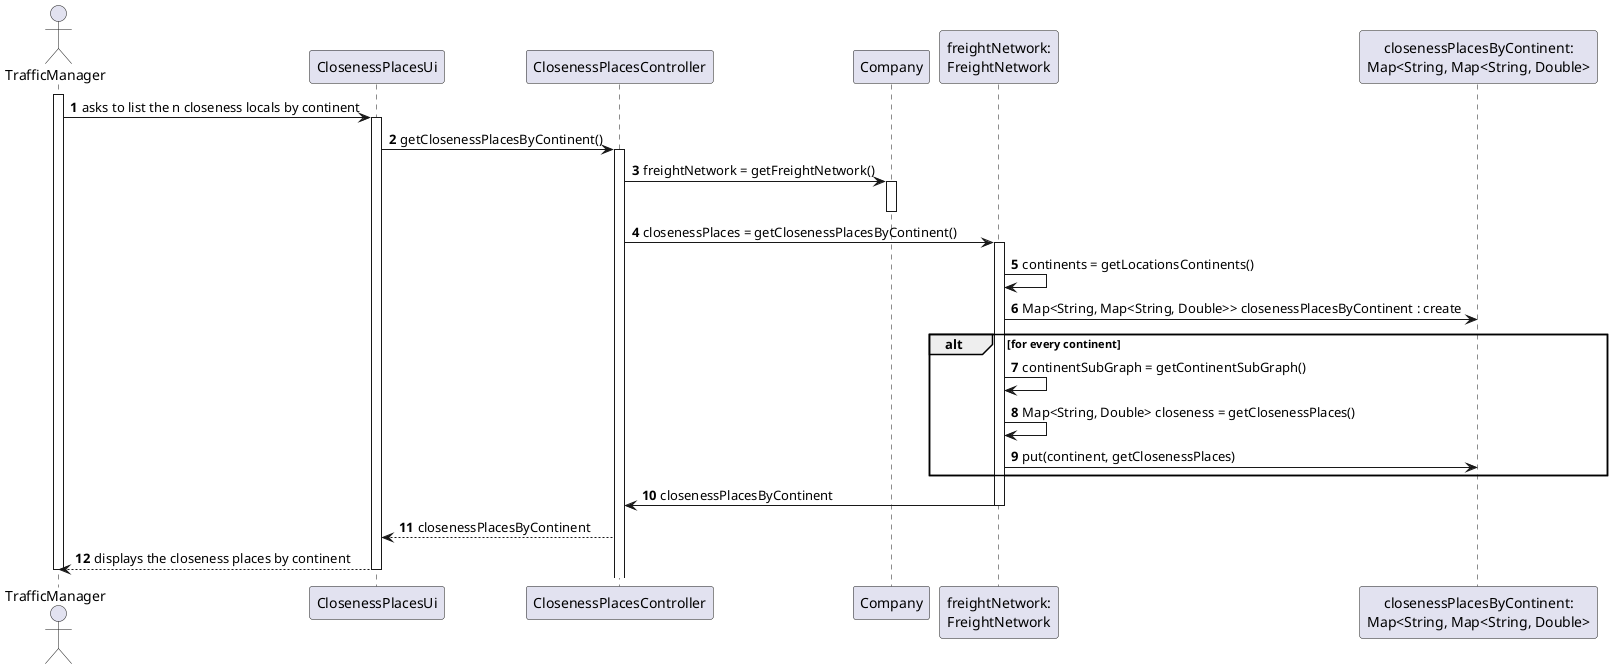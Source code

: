 @startuml

autonumber
actor TrafficManager as C
participant "ClosenessPlacesUi" as UI
participant "ClosenessPlacesController" as CTRL
participant "Company" as COMPANY
participant "freightNetwork:\nFreightNetwork" as NET
participant "closenessPlacesByContinent:\nMap<String, Map<String, Double>" as MAP

activate C
C -> UI : asks to list the n closeness locals by continent
activate UI
UI -> CTRL : getClosenessPlacesByContinent()
activate CTRL
CTRL -> COMPANY : freightNetwork = getFreightNetwork()
activate COMPANY
deactivate COMPANY
CTRL -> NET : closenessPlaces = getClosenessPlacesByContinent()
activate NET
NET -> NET : continents = getLocationsContinents()
NET -> MAP : Map<String, Map<String, Double>> closenessPlacesByContinent : create
alt for every continent
NET -> NET : continentSubGraph = getContinentSubGraph()
NET -> NET : Map<String, Double> closeness = getClosenessPlaces()
NET -> MAP : put(continent, getClosenessPlaces)
end
NET -> CTRL : closenessPlacesByContinent
deactivate NET
CTRL --> UI : closenessPlacesByContinent

UI --> C : displays the closeness places by continent
deactivate UI

deactivate C


@enduml